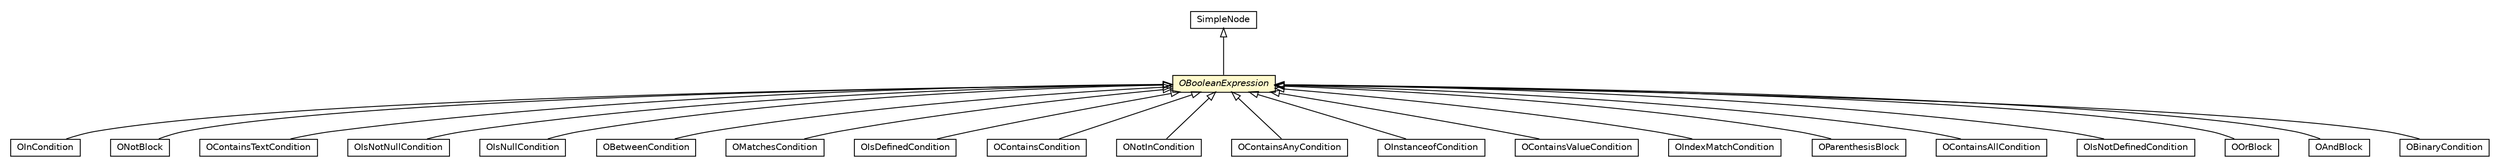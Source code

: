 #!/usr/local/bin/dot
#
# Class diagram 
# Generated by UMLGraph version R5_6-24-gf6e263 (http://www.umlgraph.org/)
#

digraph G {
	edge [fontname="Helvetica",fontsize=10,labelfontname="Helvetica",labelfontsize=10];
	node [fontname="Helvetica",fontsize=10,shape=plaintext];
	nodesep=0.25;
	ranksep=0.5;
	// com.orientechnologies.orient.core.sql.parser.OInCondition
	c1572980 [label=<<table title="com.orientechnologies.orient.core.sql.parser.OInCondition" border="0" cellborder="1" cellspacing="0" cellpadding="2" port="p" href="./OInCondition.html">
		<tr><td><table border="0" cellspacing="0" cellpadding="1">
<tr><td align="center" balign="center"> OInCondition </td></tr>
		</table></td></tr>
		</table>>, URL="./OInCondition.html", fontname="Helvetica", fontcolor="black", fontsize=10.0];
	// com.orientechnologies.orient.core.sql.parser.ONotBlock
	c1572981 [label=<<table title="com.orientechnologies.orient.core.sql.parser.ONotBlock" border="0" cellborder="1" cellspacing="0" cellpadding="2" port="p" href="./ONotBlock.html">
		<tr><td><table border="0" cellspacing="0" cellpadding="1">
<tr><td align="center" balign="center"> ONotBlock </td></tr>
		</table></td></tr>
		</table>>, URL="./ONotBlock.html", fontname="Helvetica", fontcolor="black", fontsize=10.0];
	// com.orientechnologies.orient.core.sql.parser.OContainsTextCondition
	c1572987 [label=<<table title="com.orientechnologies.orient.core.sql.parser.OContainsTextCondition" border="0" cellborder="1" cellspacing="0" cellpadding="2" port="p" href="./OContainsTextCondition.html">
		<tr><td><table border="0" cellspacing="0" cellpadding="1">
<tr><td align="center" balign="center"> OContainsTextCondition </td></tr>
		</table></td></tr>
		</table>>, URL="./OContainsTextCondition.html", fontname="Helvetica", fontcolor="black", fontsize=10.0];
	// com.orientechnologies.orient.core.sql.parser.OIsNotNullCondition
	c1572991 [label=<<table title="com.orientechnologies.orient.core.sql.parser.OIsNotNullCondition" border="0" cellborder="1" cellspacing="0" cellpadding="2" port="p" href="./OIsNotNullCondition.html">
		<tr><td><table border="0" cellspacing="0" cellpadding="1">
<tr><td align="center" balign="center"> OIsNotNullCondition </td></tr>
		</table></td></tr>
		</table>>, URL="./OIsNotNullCondition.html", fontname="Helvetica", fontcolor="black", fontsize=10.0];
	// com.orientechnologies.orient.core.sql.parser.OIsNullCondition
	c1572999 [label=<<table title="com.orientechnologies.orient.core.sql.parser.OIsNullCondition" border="0" cellborder="1" cellspacing="0" cellpadding="2" port="p" href="./OIsNullCondition.html">
		<tr><td><table border="0" cellspacing="0" cellpadding="1">
<tr><td align="center" balign="center"> OIsNullCondition </td></tr>
		</table></td></tr>
		</table>>, URL="./OIsNullCondition.html", fontname="Helvetica", fontcolor="black", fontsize=10.0];
	// com.orientechnologies.orient.core.sql.parser.OBetweenCondition
	c1573013 [label=<<table title="com.orientechnologies.orient.core.sql.parser.OBetweenCondition" border="0" cellborder="1" cellspacing="0" cellpadding="2" port="p" href="./OBetweenCondition.html">
		<tr><td><table border="0" cellspacing="0" cellpadding="1">
<tr><td align="center" balign="center"> OBetweenCondition </td></tr>
		</table></td></tr>
		</table>>, URL="./OBetweenCondition.html", fontname="Helvetica", fontcolor="black", fontsize=10.0];
	// com.orientechnologies.orient.core.sql.parser.OMatchesCondition
	c1573019 [label=<<table title="com.orientechnologies.orient.core.sql.parser.OMatchesCondition" border="0" cellborder="1" cellspacing="0" cellpadding="2" port="p" href="./OMatchesCondition.html">
		<tr><td><table border="0" cellspacing="0" cellpadding="1">
<tr><td align="center" balign="center"> OMatchesCondition </td></tr>
		</table></td></tr>
		</table>>, URL="./OMatchesCondition.html", fontname="Helvetica", fontcolor="black", fontsize=10.0];
	// com.orientechnologies.orient.core.sql.parser.OIsDefinedCondition
	c1573023 [label=<<table title="com.orientechnologies.orient.core.sql.parser.OIsDefinedCondition" border="0" cellborder="1" cellspacing="0" cellpadding="2" port="p" href="./OIsDefinedCondition.html">
		<tr><td><table border="0" cellspacing="0" cellpadding="1">
<tr><td align="center" balign="center"> OIsDefinedCondition </td></tr>
		</table></td></tr>
		</table>>, URL="./OIsDefinedCondition.html", fontname="Helvetica", fontcolor="black", fontsize=10.0];
	// com.orientechnologies.orient.core.sql.parser.OContainsCondition
	c1573046 [label=<<table title="com.orientechnologies.orient.core.sql.parser.OContainsCondition" border="0" cellborder="1" cellspacing="0" cellpadding="2" port="p" href="./OContainsCondition.html">
		<tr><td><table border="0" cellspacing="0" cellpadding="1">
<tr><td align="center" balign="center"> OContainsCondition </td></tr>
		</table></td></tr>
		</table>>, URL="./OContainsCondition.html", fontname="Helvetica", fontcolor="black", fontsize=10.0];
	// com.orientechnologies.orient.core.sql.parser.ONotInCondition
	c1573048 [label=<<table title="com.orientechnologies.orient.core.sql.parser.ONotInCondition" border="0" cellborder="1" cellspacing="0" cellpadding="2" port="p" href="./ONotInCondition.html">
		<tr><td><table border="0" cellspacing="0" cellpadding="1">
<tr><td align="center" balign="center"> ONotInCondition </td></tr>
		</table></td></tr>
		</table>>, URL="./ONotInCondition.html", fontname="Helvetica", fontcolor="black", fontsize=10.0];
	// com.orientechnologies.orient.core.sql.parser.OContainsAnyCondition
	c1573063 [label=<<table title="com.orientechnologies.orient.core.sql.parser.OContainsAnyCondition" border="0" cellborder="1" cellspacing="0" cellpadding="2" port="p" href="./OContainsAnyCondition.html">
		<tr><td><table border="0" cellspacing="0" cellpadding="1">
<tr><td align="center" balign="center"> OContainsAnyCondition </td></tr>
		</table></td></tr>
		</table>>, URL="./OContainsAnyCondition.html", fontname="Helvetica", fontcolor="black", fontsize=10.0];
	// com.orientechnologies.orient.core.sql.parser.OInstanceofCondition
	c1573064 [label=<<table title="com.orientechnologies.orient.core.sql.parser.OInstanceofCondition" border="0" cellborder="1" cellspacing="0" cellpadding="2" port="p" href="./OInstanceofCondition.html">
		<tr><td><table border="0" cellspacing="0" cellpadding="1">
<tr><td align="center" balign="center"> OInstanceofCondition </td></tr>
		</table></td></tr>
		</table>>, URL="./OInstanceofCondition.html", fontname="Helvetica", fontcolor="black", fontsize=10.0];
	// com.orientechnologies.orient.core.sql.parser.OContainsValueCondition
	c1573100 [label=<<table title="com.orientechnologies.orient.core.sql.parser.OContainsValueCondition" border="0" cellborder="1" cellspacing="0" cellpadding="2" port="p" href="./OContainsValueCondition.html">
		<tr><td><table border="0" cellspacing="0" cellpadding="1">
<tr><td align="center" balign="center"> OContainsValueCondition </td></tr>
		</table></td></tr>
		</table>>, URL="./OContainsValueCondition.html", fontname="Helvetica", fontcolor="black", fontsize=10.0];
	// com.orientechnologies.orient.core.sql.parser.OIndexMatchCondition
	c1573127 [label=<<table title="com.orientechnologies.orient.core.sql.parser.OIndexMatchCondition" border="0" cellborder="1" cellspacing="0" cellpadding="2" port="p" href="./OIndexMatchCondition.html">
		<tr><td><table border="0" cellspacing="0" cellpadding="1">
<tr><td align="center" balign="center"> OIndexMatchCondition </td></tr>
		</table></td></tr>
		</table>>, URL="./OIndexMatchCondition.html", fontname="Helvetica", fontcolor="black", fontsize=10.0];
	// com.orientechnologies.orient.core.sql.parser.SimpleNode
	c1573138 [label=<<table title="com.orientechnologies.orient.core.sql.parser.SimpleNode" border="0" cellborder="1" cellspacing="0" cellpadding="2" port="p" href="./SimpleNode.html">
		<tr><td><table border="0" cellspacing="0" cellpadding="1">
<tr><td align="center" balign="center"> SimpleNode </td></tr>
		</table></td></tr>
		</table>>, URL="./SimpleNode.html", fontname="Helvetica", fontcolor="black", fontsize=10.0];
	// com.orientechnologies.orient.core.sql.parser.OParenthesisBlock
	c1573147 [label=<<table title="com.orientechnologies.orient.core.sql.parser.OParenthesisBlock" border="0" cellborder="1" cellspacing="0" cellpadding="2" port="p" href="./OParenthesisBlock.html">
		<tr><td><table border="0" cellspacing="0" cellpadding="1">
<tr><td align="center" balign="center"> OParenthesisBlock </td></tr>
		</table></td></tr>
		</table>>, URL="./OParenthesisBlock.html", fontname="Helvetica", fontcolor="black", fontsize=10.0];
	// com.orientechnologies.orient.core.sql.parser.OBooleanExpression
	c1573159 [label=<<table title="com.orientechnologies.orient.core.sql.parser.OBooleanExpression" border="0" cellborder="1" cellspacing="0" cellpadding="2" port="p" bgcolor="lemonChiffon" href="./OBooleanExpression.html">
		<tr><td><table border="0" cellspacing="0" cellpadding="1">
<tr><td align="center" balign="center"><font face="Helvetica-Oblique"> OBooleanExpression </font></td></tr>
		</table></td></tr>
		</table>>, URL="./OBooleanExpression.html", fontname="Helvetica", fontcolor="black", fontsize=10.0];
	// com.orientechnologies.orient.core.sql.parser.OContainsAllCondition
	c1573179 [label=<<table title="com.orientechnologies.orient.core.sql.parser.OContainsAllCondition" border="0" cellborder="1" cellspacing="0" cellpadding="2" port="p" href="./OContainsAllCondition.html">
		<tr><td><table border="0" cellspacing="0" cellpadding="1">
<tr><td align="center" balign="center"> OContainsAllCondition </td></tr>
		</table></td></tr>
		</table>>, URL="./OContainsAllCondition.html", fontname="Helvetica", fontcolor="black", fontsize=10.0];
	// com.orientechnologies.orient.core.sql.parser.OIsNotDefinedCondition
	c1573181 [label=<<table title="com.orientechnologies.orient.core.sql.parser.OIsNotDefinedCondition" border="0" cellborder="1" cellspacing="0" cellpadding="2" port="p" href="./OIsNotDefinedCondition.html">
		<tr><td><table border="0" cellspacing="0" cellpadding="1">
<tr><td align="center" balign="center"> OIsNotDefinedCondition </td></tr>
		</table></td></tr>
		</table>>, URL="./OIsNotDefinedCondition.html", fontname="Helvetica", fontcolor="black", fontsize=10.0];
	// com.orientechnologies.orient.core.sql.parser.OOrBlock
	c1573187 [label=<<table title="com.orientechnologies.orient.core.sql.parser.OOrBlock" border="0" cellborder="1" cellspacing="0" cellpadding="2" port="p" href="./OOrBlock.html">
		<tr><td><table border="0" cellspacing="0" cellpadding="1">
<tr><td align="center" balign="center"> OOrBlock </td></tr>
		</table></td></tr>
		</table>>, URL="./OOrBlock.html", fontname="Helvetica", fontcolor="black", fontsize=10.0];
	// com.orientechnologies.orient.core.sql.parser.OAndBlock
	c1573195 [label=<<table title="com.orientechnologies.orient.core.sql.parser.OAndBlock" border="0" cellborder="1" cellspacing="0" cellpadding="2" port="p" href="./OAndBlock.html">
		<tr><td><table border="0" cellspacing="0" cellpadding="1">
<tr><td align="center" balign="center"> OAndBlock </td></tr>
		</table></td></tr>
		</table>>, URL="./OAndBlock.html", fontname="Helvetica", fontcolor="black", fontsize=10.0];
	// com.orientechnologies.orient.core.sql.parser.OBinaryCondition
	c1573200 [label=<<table title="com.orientechnologies.orient.core.sql.parser.OBinaryCondition" border="0" cellborder="1" cellspacing="0" cellpadding="2" port="p" href="./OBinaryCondition.html">
		<tr><td><table border="0" cellspacing="0" cellpadding="1">
<tr><td align="center" balign="center"> OBinaryCondition </td></tr>
		</table></td></tr>
		</table>>, URL="./OBinaryCondition.html", fontname="Helvetica", fontcolor="black", fontsize=10.0];
	//com.orientechnologies.orient.core.sql.parser.OInCondition extends com.orientechnologies.orient.core.sql.parser.OBooleanExpression
	c1573159:p -> c1572980:p [dir=back,arrowtail=empty];
	//com.orientechnologies.orient.core.sql.parser.ONotBlock extends com.orientechnologies.orient.core.sql.parser.OBooleanExpression
	c1573159:p -> c1572981:p [dir=back,arrowtail=empty];
	//com.orientechnologies.orient.core.sql.parser.OContainsTextCondition extends com.orientechnologies.orient.core.sql.parser.OBooleanExpression
	c1573159:p -> c1572987:p [dir=back,arrowtail=empty];
	//com.orientechnologies.orient.core.sql.parser.OIsNotNullCondition extends com.orientechnologies.orient.core.sql.parser.OBooleanExpression
	c1573159:p -> c1572991:p [dir=back,arrowtail=empty];
	//com.orientechnologies.orient.core.sql.parser.OIsNullCondition extends com.orientechnologies.orient.core.sql.parser.OBooleanExpression
	c1573159:p -> c1572999:p [dir=back,arrowtail=empty];
	//com.orientechnologies.orient.core.sql.parser.OBetweenCondition extends com.orientechnologies.orient.core.sql.parser.OBooleanExpression
	c1573159:p -> c1573013:p [dir=back,arrowtail=empty];
	//com.orientechnologies.orient.core.sql.parser.OMatchesCondition extends com.orientechnologies.orient.core.sql.parser.OBooleanExpression
	c1573159:p -> c1573019:p [dir=back,arrowtail=empty];
	//com.orientechnologies.orient.core.sql.parser.OIsDefinedCondition extends com.orientechnologies.orient.core.sql.parser.OBooleanExpression
	c1573159:p -> c1573023:p [dir=back,arrowtail=empty];
	//com.orientechnologies.orient.core.sql.parser.OContainsCondition extends com.orientechnologies.orient.core.sql.parser.OBooleanExpression
	c1573159:p -> c1573046:p [dir=back,arrowtail=empty];
	//com.orientechnologies.orient.core.sql.parser.ONotInCondition extends com.orientechnologies.orient.core.sql.parser.OBooleanExpression
	c1573159:p -> c1573048:p [dir=back,arrowtail=empty];
	//com.orientechnologies.orient.core.sql.parser.OContainsAnyCondition extends com.orientechnologies.orient.core.sql.parser.OBooleanExpression
	c1573159:p -> c1573063:p [dir=back,arrowtail=empty];
	//com.orientechnologies.orient.core.sql.parser.OInstanceofCondition extends com.orientechnologies.orient.core.sql.parser.OBooleanExpression
	c1573159:p -> c1573064:p [dir=back,arrowtail=empty];
	//com.orientechnologies.orient.core.sql.parser.OContainsValueCondition extends com.orientechnologies.orient.core.sql.parser.OBooleanExpression
	c1573159:p -> c1573100:p [dir=back,arrowtail=empty];
	//com.orientechnologies.orient.core.sql.parser.OIndexMatchCondition extends com.orientechnologies.orient.core.sql.parser.OBooleanExpression
	c1573159:p -> c1573127:p [dir=back,arrowtail=empty];
	//com.orientechnologies.orient.core.sql.parser.OParenthesisBlock extends com.orientechnologies.orient.core.sql.parser.OBooleanExpression
	c1573159:p -> c1573147:p [dir=back,arrowtail=empty];
	//com.orientechnologies.orient.core.sql.parser.OBooleanExpression extends com.orientechnologies.orient.core.sql.parser.SimpleNode
	c1573138:p -> c1573159:p [dir=back,arrowtail=empty];
	//com.orientechnologies.orient.core.sql.parser.OContainsAllCondition extends com.orientechnologies.orient.core.sql.parser.OBooleanExpression
	c1573159:p -> c1573179:p [dir=back,arrowtail=empty];
	//com.orientechnologies.orient.core.sql.parser.OIsNotDefinedCondition extends com.orientechnologies.orient.core.sql.parser.OBooleanExpression
	c1573159:p -> c1573181:p [dir=back,arrowtail=empty];
	//com.orientechnologies.orient.core.sql.parser.OOrBlock extends com.orientechnologies.orient.core.sql.parser.OBooleanExpression
	c1573159:p -> c1573187:p [dir=back,arrowtail=empty];
	//com.orientechnologies.orient.core.sql.parser.OAndBlock extends com.orientechnologies.orient.core.sql.parser.OBooleanExpression
	c1573159:p -> c1573195:p [dir=back,arrowtail=empty];
	//com.orientechnologies.orient.core.sql.parser.OBinaryCondition extends com.orientechnologies.orient.core.sql.parser.OBooleanExpression
	c1573159:p -> c1573200:p [dir=back,arrowtail=empty];
}

